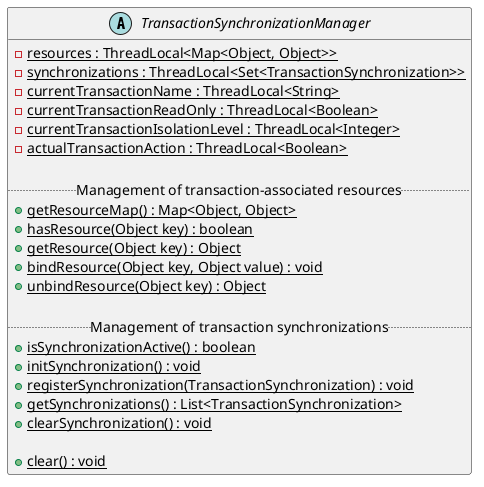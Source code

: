 @startuml

abstract class TransactionSynchronizationManager {
    - {static} resources : ThreadLocal<Map<Object, Object>>
    - {static} synchronizations : ThreadLocal<Set<TransactionSynchronization>>
    - {static} currentTransactionName : ThreadLocal<String>
    - {static} currentTransactionReadOnly : ThreadLocal<Boolean>
    - {static} currentTransactionIsolationLevel : ThreadLocal<Integer>
    - {static} actualTransactionAction : ThreadLocal<Boolean>

    ..Management of transaction-associated resources..
    + {static} getResourceMap() : Map<Object, Object>
    + {static} hasResource(Object key) : boolean
    + {static} getResource(Object key) : Object
    + {static} bindResource(Object key, Object value) : void
    + {static} unbindResource(Object key) : Object

    ..Management of transaction synchronizations..
    + {static} isSynchronizationActive() : boolean
    + {static} initSynchronization() : void
    + {static} registerSynchronization(TransactionSynchronization) : void
    + {static} getSynchronizations() : List<TransactionSynchronization>
    + {static} clearSynchronization() : void

    + {static} clear() : void
}
@enduml